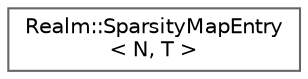 digraph "Graphical Class Hierarchy"
{
 // LATEX_PDF_SIZE
  bgcolor="transparent";
  edge [fontname=Helvetica,fontsize=10,labelfontname=Helvetica,labelfontsize=10];
  node [fontname=Helvetica,fontsize=10,shape=box,height=0.2,width=0.4];
  rankdir="LR";
  Node0 [id="Node000000",label="Realm::SparsityMapEntry\l\< N, T \>",height=0.2,width=0.4,color="grey40", fillcolor="white", style="filled",URL="$structRealm_1_1SparsityMapEntry.html",tooltip=" "];
}
